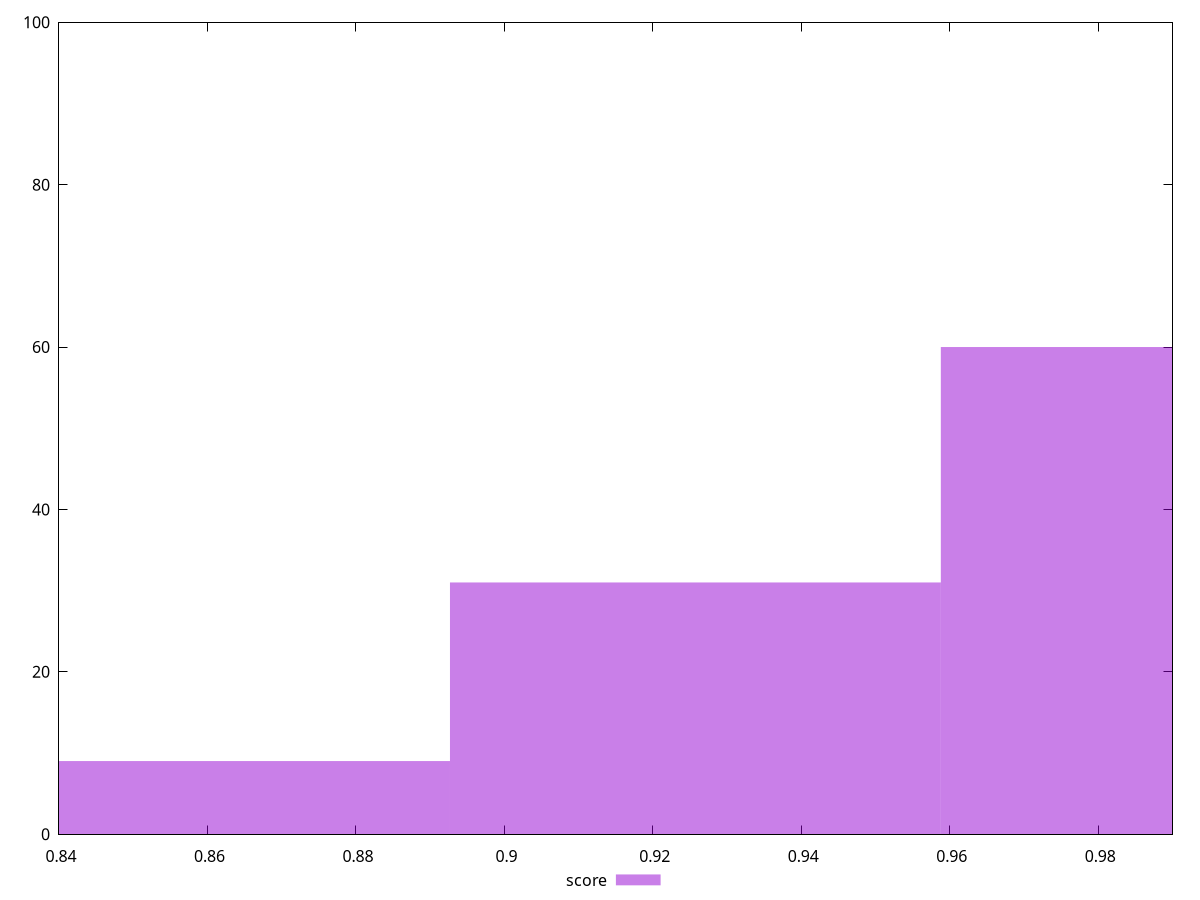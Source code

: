 reset

$score <<EOF
0.8596059761933931 9
0.9257295128236541 31
0.9918530494539151 60
EOF

set key outside below
set boxwidth 0.066123536630261
set xrange [0.84:0.99]
set yrange [0:100]
set trange [0:100]
set style fill transparent solid 0.5 noborder
set terminal svg size 640, 490 enhanced background rgb 'white'
set output "report_00017_2021-02-10T15-08-03.406Z/bootup-time/samples/pages+cached/score/histogram.svg"

plot $score title "score" with boxes

reset
